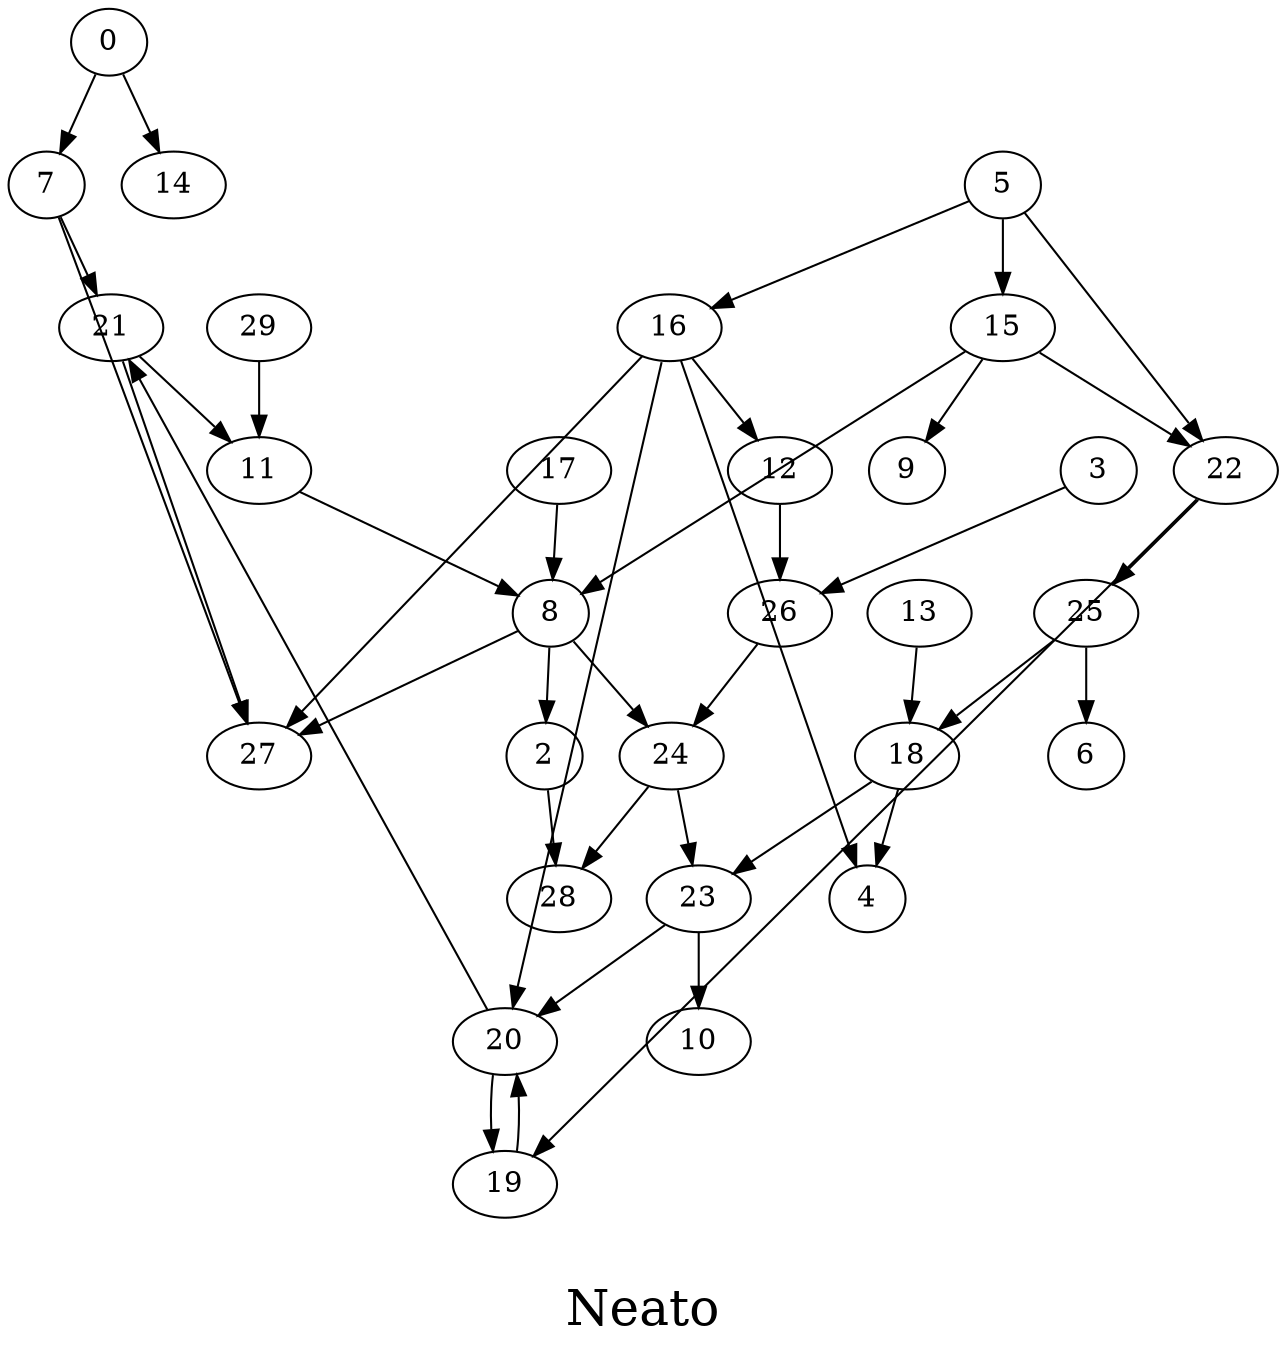 /*****
Neato
*****/

digraph G {
  graph [splines=false overlap=false]
  node  [shape=ellipse, width=0.3, height=0.3]
  0 ;
  7 ;
  14 ;
  2 ;
  28 ;
  3 ;
  26 ;
  5 ;
  15 ;
  16 ;
  22 ;
  21 ;
  27 ;
  8 ;
  24 ;
  11 ;
  12 ;
  13 ;
  18 ;
  9 ;
  4 ;
  20 ;
  17 ;
  23 ;
  19 ;
  25 ;
  10 ;
  6 ;
  29 ;
  0 -> 7;
  0 -> 14;
  7 -> 21;
  7 -> 27;
  2 -> 28;
  3 -> 26;
  26 -> 24;
  5 -> 15;
  5 -> 16;
  5 -> 22;
  15 -> 8;
  15 -> 9;
  15 -> 22;
  16 -> 4;
  16 -> 12;
  16 -> 20;
  16 -> 27;
  22 -> 19;
  22 -> 25;
  21 -> 11;
  21 -> 27;
  8 -> 2;
  8 -> 24;
  8 -> 27;
  24 -> 23;
  24 -> 28;
  11 -> 8;
  12 -> 26;
  13 -> 18;
  18 -> 4;
  18 -> 23;
  20 -> 19;
  20 -> 21;
  17 -> 8;
  23 -> 10;
  23 -> 20;
  19 -> 20;
  25 -> 6;
  25 -> 18;
  29 -> 11;
  label = "\nNeato\n";  fontsize=24;
}
